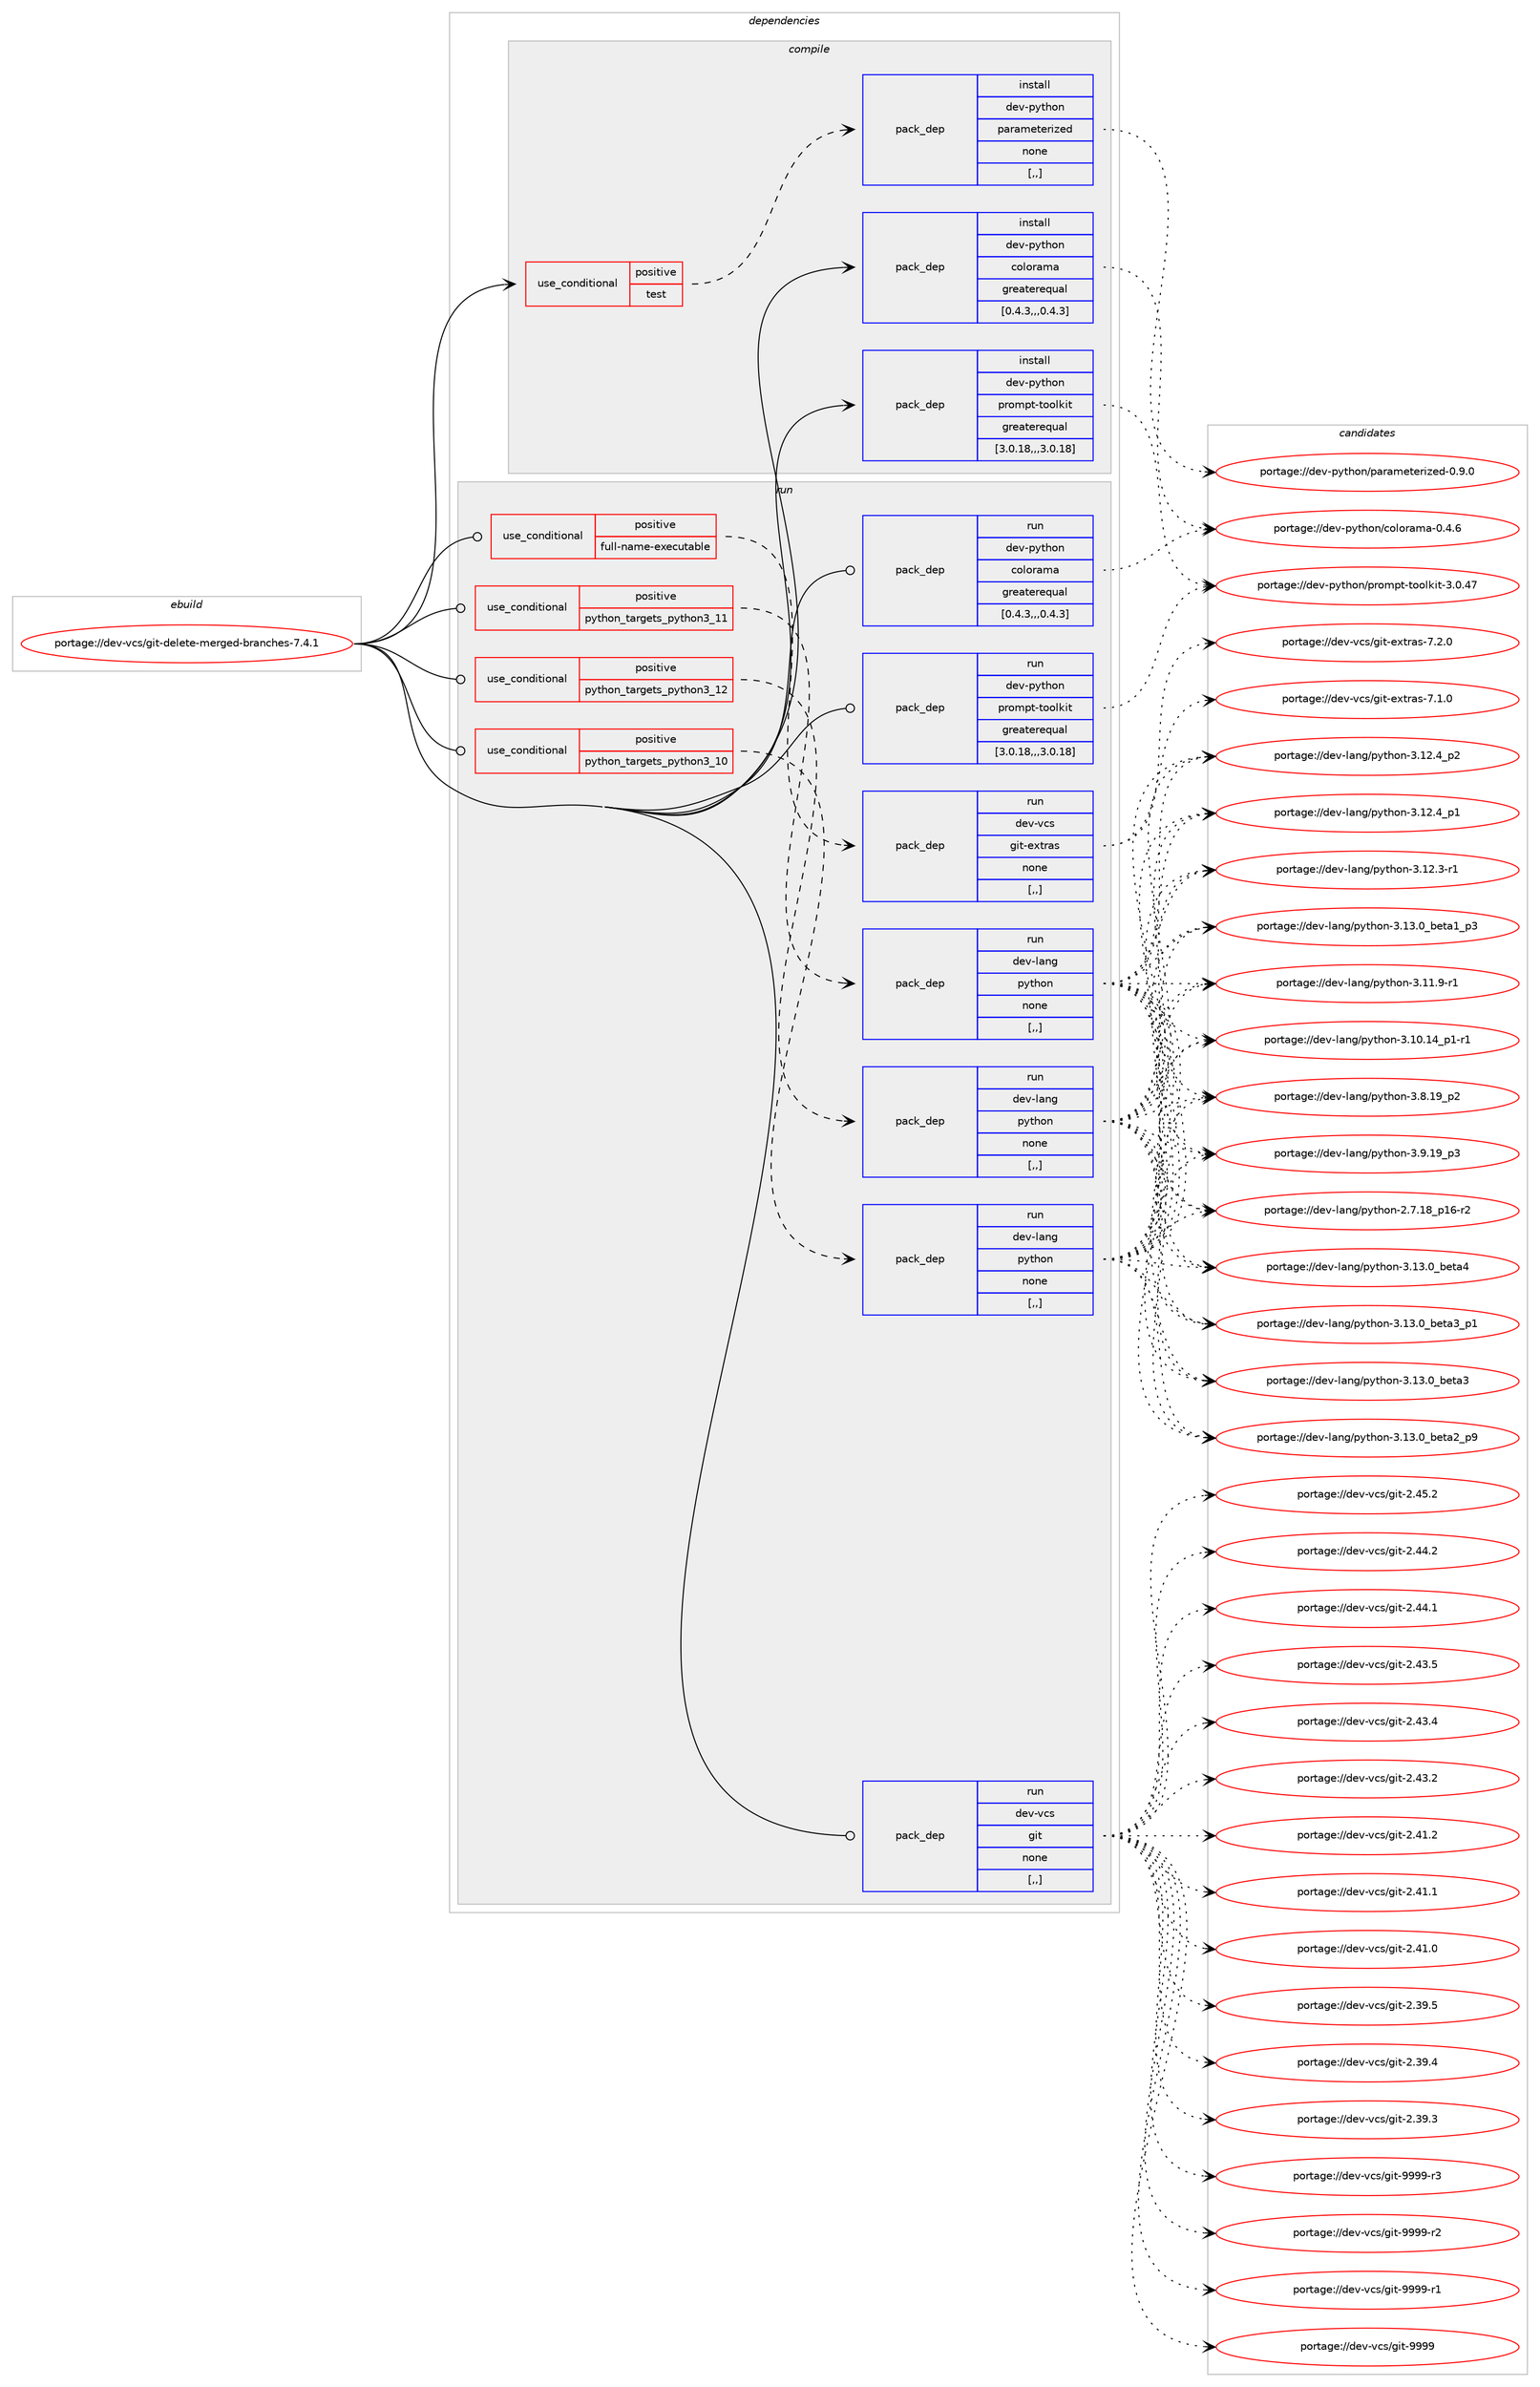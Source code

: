 digraph prolog {

# *************
# Graph options
# *************

newrank=true;
concentrate=true;
compound=true;
graph [rankdir=LR,fontname=Helvetica,fontsize=10,ranksep=1.5];#, ranksep=2.5, nodesep=0.2];
edge  [arrowhead=vee];
node  [fontname=Helvetica,fontsize=10];

# **********
# The ebuild
# **********

subgraph cluster_leftcol {
color=gray;
label=<<i>ebuild</i>>;
id [label="portage://dev-vcs/git-delete-merged-branches-7.4.1", color=red, width=4, href="../dev-vcs/git-delete-merged-branches-7.4.1.svg"];
}

# ****************
# The dependencies
# ****************

subgraph cluster_midcol {
color=gray;
label=<<i>dependencies</i>>;
subgraph cluster_compile {
fillcolor="#eeeeee";
style=filled;
label=<<i>compile</i>>;
subgraph cond62472 {
dependency222165 [label=<<TABLE BORDER="0" CELLBORDER="1" CELLSPACING="0" CELLPADDING="4"><TR><TD ROWSPAN="3" CELLPADDING="10">use_conditional</TD></TR><TR><TD>positive</TD></TR><TR><TD>test</TD></TR></TABLE>>, shape=none, color=red];
subgraph pack158231 {
dependency222166 [label=<<TABLE BORDER="0" CELLBORDER="1" CELLSPACING="0" CELLPADDING="4" WIDTH="220"><TR><TD ROWSPAN="6" CELLPADDING="30">pack_dep</TD></TR><TR><TD WIDTH="110">install</TD></TR><TR><TD>dev-python</TD></TR><TR><TD>parameterized</TD></TR><TR><TD>none</TD></TR><TR><TD>[,,]</TD></TR></TABLE>>, shape=none, color=blue];
}
dependency222165:e -> dependency222166:w [weight=20,style="dashed",arrowhead="vee"];
}
id:e -> dependency222165:w [weight=20,style="solid",arrowhead="vee"];
subgraph pack158232 {
dependency222167 [label=<<TABLE BORDER="0" CELLBORDER="1" CELLSPACING="0" CELLPADDING="4" WIDTH="220"><TR><TD ROWSPAN="6" CELLPADDING="30">pack_dep</TD></TR><TR><TD WIDTH="110">install</TD></TR><TR><TD>dev-python</TD></TR><TR><TD>colorama</TD></TR><TR><TD>greaterequal</TD></TR><TR><TD>[0.4.3,,,0.4.3]</TD></TR></TABLE>>, shape=none, color=blue];
}
id:e -> dependency222167:w [weight=20,style="solid",arrowhead="vee"];
subgraph pack158233 {
dependency222168 [label=<<TABLE BORDER="0" CELLBORDER="1" CELLSPACING="0" CELLPADDING="4" WIDTH="220"><TR><TD ROWSPAN="6" CELLPADDING="30">pack_dep</TD></TR><TR><TD WIDTH="110">install</TD></TR><TR><TD>dev-python</TD></TR><TR><TD>prompt-toolkit</TD></TR><TR><TD>greaterequal</TD></TR><TR><TD>[3.0.18,,,3.0.18]</TD></TR></TABLE>>, shape=none, color=blue];
}
id:e -> dependency222168:w [weight=20,style="solid",arrowhead="vee"];
}
subgraph cluster_compileandrun {
fillcolor="#eeeeee";
style=filled;
label=<<i>compile and run</i>>;
}
subgraph cluster_run {
fillcolor="#eeeeee";
style=filled;
label=<<i>run</i>>;
subgraph cond62473 {
dependency222169 [label=<<TABLE BORDER="0" CELLBORDER="1" CELLSPACING="0" CELLPADDING="4"><TR><TD ROWSPAN="3" CELLPADDING="10">use_conditional</TD></TR><TR><TD>positive</TD></TR><TR><TD>full-name-executable</TD></TR></TABLE>>, shape=none, color=red];
subgraph pack158234 {
dependency222170 [label=<<TABLE BORDER="0" CELLBORDER="1" CELLSPACING="0" CELLPADDING="4" WIDTH="220"><TR><TD ROWSPAN="6" CELLPADDING="30">pack_dep</TD></TR><TR><TD WIDTH="110">run</TD></TR><TR><TD>dev-vcs</TD></TR><TR><TD>git-extras</TD></TR><TR><TD>none</TD></TR><TR><TD>[,,]</TD></TR></TABLE>>, shape=none, color=blue];
}
dependency222169:e -> dependency222170:w [weight=20,style="dashed",arrowhead="vee"];
}
id:e -> dependency222169:w [weight=20,style="solid",arrowhead="odot"];
subgraph cond62474 {
dependency222171 [label=<<TABLE BORDER="0" CELLBORDER="1" CELLSPACING="0" CELLPADDING="4"><TR><TD ROWSPAN="3" CELLPADDING="10">use_conditional</TD></TR><TR><TD>positive</TD></TR><TR><TD>python_targets_python3_10</TD></TR></TABLE>>, shape=none, color=red];
subgraph pack158235 {
dependency222172 [label=<<TABLE BORDER="0" CELLBORDER="1" CELLSPACING="0" CELLPADDING="4" WIDTH="220"><TR><TD ROWSPAN="6" CELLPADDING="30">pack_dep</TD></TR><TR><TD WIDTH="110">run</TD></TR><TR><TD>dev-lang</TD></TR><TR><TD>python</TD></TR><TR><TD>none</TD></TR><TR><TD>[,,]</TD></TR></TABLE>>, shape=none, color=blue];
}
dependency222171:e -> dependency222172:w [weight=20,style="dashed",arrowhead="vee"];
}
id:e -> dependency222171:w [weight=20,style="solid",arrowhead="odot"];
subgraph cond62475 {
dependency222173 [label=<<TABLE BORDER="0" CELLBORDER="1" CELLSPACING="0" CELLPADDING="4"><TR><TD ROWSPAN="3" CELLPADDING="10">use_conditional</TD></TR><TR><TD>positive</TD></TR><TR><TD>python_targets_python3_11</TD></TR></TABLE>>, shape=none, color=red];
subgraph pack158236 {
dependency222174 [label=<<TABLE BORDER="0" CELLBORDER="1" CELLSPACING="0" CELLPADDING="4" WIDTH="220"><TR><TD ROWSPAN="6" CELLPADDING="30">pack_dep</TD></TR><TR><TD WIDTH="110">run</TD></TR><TR><TD>dev-lang</TD></TR><TR><TD>python</TD></TR><TR><TD>none</TD></TR><TR><TD>[,,]</TD></TR></TABLE>>, shape=none, color=blue];
}
dependency222173:e -> dependency222174:w [weight=20,style="dashed",arrowhead="vee"];
}
id:e -> dependency222173:w [weight=20,style="solid",arrowhead="odot"];
subgraph cond62476 {
dependency222175 [label=<<TABLE BORDER="0" CELLBORDER="1" CELLSPACING="0" CELLPADDING="4"><TR><TD ROWSPAN="3" CELLPADDING="10">use_conditional</TD></TR><TR><TD>positive</TD></TR><TR><TD>python_targets_python3_12</TD></TR></TABLE>>, shape=none, color=red];
subgraph pack158237 {
dependency222176 [label=<<TABLE BORDER="0" CELLBORDER="1" CELLSPACING="0" CELLPADDING="4" WIDTH="220"><TR><TD ROWSPAN="6" CELLPADDING="30">pack_dep</TD></TR><TR><TD WIDTH="110">run</TD></TR><TR><TD>dev-lang</TD></TR><TR><TD>python</TD></TR><TR><TD>none</TD></TR><TR><TD>[,,]</TD></TR></TABLE>>, shape=none, color=blue];
}
dependency222175:e -> dependency222176:w [weight=20,style="dashed",arrowhead="vee"];
}
id:e -> dependency222175:w [weight=20,style="solid",arrowhead="odot"];
subgraph pack158238 {
dependency222177 [label=<<TABLE BORDER="0" CELLBORDER="1" CELLSPACING="0" CELLPADDING="4" WIDTH="220"><TR><TD ROWSPAN="6" CELLPADDING="30">pack_dep</TD></TR><TR><TD WIDTH="110">run</TD></TR><TR><TD>dev-python</TD></TR><TR><TD>colorama</TD></TR><TR><TD>greaterequal</TD></TR><TR><TD>[0.4.3,,,0.4.3]</TD></TR></TABLE>>, shape=none, color=blue];
}
id:e -> dependency222177:w [weight=20,style="solid",arrowhead="odot"];
subgraph pack158239 {
dependency222178 [label=<<TABLE BORDER="0" CELLBORDER="1" CELLSPACING="0" CELLPADDING="4" WIDTH="220"><TR><TD ROWSPAN="6" CELLPADDING="30">pack_dep</TD></TR><TR><TD WIDTH="110">run</TD></TR><TR><TD>dev-python</TD></TR><TR><TD>prompt-toolkit</TD></TR><TR><TD>greaterequal</TD></TR><TR><TD>[3.0.18,,,3.0.18]</TD></TR></TABLE>>, shape=none, color=blue];
}
id:e -> dependency222178:w [weight=20,style="solid",arrowhead="odot"];
subgraph pack158240 {
dependency222179 [label=<<TABLE BORDER="0" CELLBORDER="1" CELLSPACING="0" CELLPADDING="4" WIDTH="220"><TR><TD ROWSPAN="6" CELLPADDING="30">pack_dep</TD></TR><TR><TD WIDTH="110">run</TD></TR><TR><TD>dev-vcs</TD></TR><TR><TD>git</TD></TR><TR><TD>none</TD></TR><TR><TD>[,,]</TD></TR></TABLE>>, shape=none, color=blue];
}
id:e -> dependency222179:w [weight=20,style="solid",arrowhead="odot"];
}
}

# **************
# The candidates
# **************

subgraph cluster_choices {
rank=same;
color=gray;
label=<<i>candidates</i>>;

subgraph choice158231 {
color=black;
nodesep=1;
choice10010111845112121116104111110471129711497109101116101114105122101100454846574648 [label="portage://dev-python/parameterized-0.9.0", color=red, width=4,href="../dev-python/parameterized-0.9.0.svg"];
dependency222166:e -> choice10010111845112121116104111110471129711497109101116101114105122101100454846574648:w [style=dotted,weight="100"];
}
subgraph choice158232 {
color=black;
nodesep=1;
choice1001011184511212111610411111047991111081111149710997454846524654 [label="portage://dev-python/colorama-0.4.6", color=red, width=4,href="../dev-python/colorama-0.4.6.svg"];
dependency222167:e -> choice1001011184511212111610411111047991111081111149710997454846524654:w [style=dotted,weight="100"];
}
subgraph choice158233 {
color=black;
nodesep=1;
choice10010111845112121116104111110471121141111091121164511611111110810710511645514648465255 [label="portage://dev-python/prompt-toolkit-3.0.47", color=red, width=4,href="../dev-python/prompt-toolkit-3.0.47.svg"];
dependency222168:e -> choice10010111845112121116104111110471121141111091121164511611111110810710511645514648465255:w [style=dotted,weight="100"];
}
subgraph choice158234 {
color=black;
nodesep=1;
choice1001011184511899115471031051164510112011611497115455546504648 [label="portage://dev-vcs/git-extras-7.2.0", color=red, width=4,href="../dev-vcs/git-extras-7.2.0.svg"];
choice1001011184511899115471031051164510112011611497115455546494648 [label="portage://dev-vcs/git-extras-7.1.0", color=red, width=4,href="../dev-vcs/git-extras-7.1.0.svg"];
dependency222170:e -> choice1001011184511899115471031051164510112011611497115455546504648:w [style=dotted,weight="100"];
dependency222170:e -> choice1001011184511899115471031051164510112011611497115455546494648:w [style=dotted,weight="100"];
}
subgraph choice158235 {
color=black;
nodesep=1;
choice1001011184510897110103471121211161041111104551464951464895981011169752 [label="portage://dev-lang/python-3.13.0_beta4", color=red, width=4,href="../dev-lang/python-3.13.0_beta4.svg"];
choice10010111845108971101034711212111610411111045514649514648959810111697519511249 [label="portage://dev-lang/python-3.13.0_beta3_p1", color=red, width=4,href="../dev-lang/python-3.13.0_beta3_p1.svg"];
choice1001011184510897110103471121211161041111104551464951464895981011169751 [label="portage://dev-lang/python-3.13.0_beta3", color=red, width=4,href="../dev-lang/python-3.13.0_beta3.svg"];
choice10010111845108971101034711212111610411111045514649514648959810111697509511257 [label="portage://dev-lang/python-3.13.0_beta2_p9", color=red, width=4,href="../dev-lang/python-3.13.0_beta2_p9.svg"];
choice10010111845108971101034711212111610411111045514649514648959810111697499511251 [label="portage://dev-lang/python-3.13.0_beta1_p3", color=red, width=4,href="../dev-lang/python-3.13.0_beta1_p3.svg"];
choice100101118451089711010347112121116104111110455146495046529511250 [label="portage://dev-lang/python-3.12.4_p2", color=red, width=4,href="../dev-lang/python-3.12.4_p2.svg"];
choice100101118451089711010347112121116104111110455146495046529511249 [label="portage://dev-lang/python-3.12.4_p1", color=red, width=4,href="../dev-lang/python-3.12.4_p1.svg"];
choice100101118451089711010347112121116104111110455146495046514511449 [label="portage://dev-lang/python-3.12.3-r1", color=red, width=4,href="../dev-lang/python-3.12.3-r1.svg"];
choice100101118451089711010347112121116104111110455146494946574511449 [label="portage://dev-lang/python-3.11.9-r1", color=red, width=4,href="../dev-lang/python-3.11.9-r1.svg"];
choice100101118451089711010347112121116104111110455146494846495295112494511449 [label="portage://dev-lang/python-3.10.14_p1-r1", color=red, width=4,href="../dev-lang/python-3.10.14_p1-r1.svg"];
choice100101118451089711010347112121116104111110455146574649579511251 [label="portage://dev-lang/python-3.9.19_p3", color=red, width=4,href="../dev-lang/python-3.9.19_p3.svg"];
choice100101118451089711010347112121116104111110455146564649579511250 [label="portage://dev-lang/python-3.8.19_p2", color=red, width=4,href="../dev-lang/python-3.8.19_p2.svg"];
choice100101118451089711010347112121116104111110455046554649569511249544511450 [label="portage://dev-lang/python-2.7.18_p16-r2", color=red, width=4,href="../dev-lang/python-2.7.18_p16-r2.svg"];
dependency222172:e -> choice1001011184510897110103471121211161041111104551464951464895981011169752:w [style=dotted,weight="100"];
dependency222172:e -> choice10010111845108971101034711212111610411111045514649514648959810111697519511249:w [style=dotted,weight="100"];
dependency222172:e -> choice1001011184510897110103471121211161041111104551464951464895981011169751:w [style=dotted,weight="100"];
dependency222172:e -> choice10010111845108971101034711212111610411111045514649514648959810111697509511257:w [style=dotted,weight="100"];
dependency222172:e -> choice10010111845108971101034711212111610411111045514649514648959810111697499511251:w [style=dotted,weight="100"];
dependency222172:e -> choice100101118451089711010347112121116104111110455146495046529511250:w [style=dotted,weight="100"];
dependency222172:e -> choice100101118451089711010347112121116104111110455146495046529511249:w [style=dotted,weight="100"];
dependency222172:e -> choice100101118451089711010347112121116104111110455146495046514511449:w [style=dotted,weight="100"];
dependency222172:e -> choice100101118451089711010347112121116104111110455146494946574511449:w [style=dotted,weight="100"];
dependency222172:e -> choice100101118451089711010347112121116104111110455146494846495295112494511449:w [style=dotted,weight="100"];
dependency222172:e -> choice100101118451089711010347112121116104111110455146574649579511251:w [style=dotted,weight="100"];
dependency222172:e -> choice100101118451089711010347112121116104111110455146564649579511250:w [style=dotted,weight="100"];
dependency222172:e -> choice100101118451089711010347112121116104111110455046554649569511249544511450:w [style=dotted,weight="100"];
}
subgraph choice158236 {
color=black;
nodesep=1;
choice1001011184510897110103471121211161041111104551464951464895981011169752 [label="portage://dev-lang/python-3.13.0_beta4", color=red, width=4,href="../dev-lang/python-3.13.0_beta4.svg"];
choice10010111845108971101034711212111610411111045514649514648959810111697519511249 [label="portage://dev-lang/python-3.13.0_beta3_p1", color=red, width=4,href="../dev-lang/python-3.13.0_beta3_p1.svg"];
choice1001011184510897110103471121211161041111104551464951464895981011169751 [label="portage://dev-lang/python-3.13.0_beta3", color=red, width=4,href="../dev-lang/python-3.13.0_beta3.svg"];
choice10010111845108971101034711212111610411111045514649514648959810111697509511257 [label="portage://dev-lang/python-3.13.0_beta2_p9", color=red, width=4,href="../dev-lang/python-3.13.0_beta2_p9.svg"];
choice10010111845108971101034711212111610411111045514649514648959810111697499511251 [label="portage://dev-lang/python-3.13.0_beta1_p3", color=red, width=4,href="../dev-lang/python-3.13.0_beta1_p3.svg"];
choice100101118451089711010347112121116104111110455146495046529511250 [label="portage://dev-lang/python-3.12.4_p2", color=red, width=4,href="../dev-lang/python-3.12.4_p2.svg"];
choice100101118451089711010347112121116104111110455146495046529511249 [label="portage://dev-lang/python-3.12.4_p1", color=red, width=4,href="../dev-lang/python-3.12.4_p1.svg"];
choice100101118451089711010347112121116104111110455146495046514511449 [label="portage://dev-lang/python-3.12.3-r1", color=red, width=4,href="../dev-lang/python-3.12.3-r1.svg"];
choice100101118451089711010347112121116104111110455146494946574511449 [label="portage://dev-lang/python-3.11.9-r1", color=red, width=4,href="../dev-lang/python-3.11.9-r1.svg"];
choice100101118451089711010347112121116104111110455146494846495295112494511449 [label="portage://dev-lang/python-3.10.14_p1-r1", color=red, width=4,href="../dev-lang/python-3.10.14_p1-r1.svg"];
choice100101118451089711010347112121116104111110455146574649579511251 [label="portage://dev-lang/python-3.9.19_p3", color=red, width=4,href="../dev-lang/python-3.9.19_p3.svg"];
choice100101118451089711010347112121116104111110455146564649579511250 [label="portage://dev-lang/python-3.8.19_p2", color=red, width=4,href="../dev-lang/python-3.8.19_p2.svg"];
choice100101118451089711010347112121116104111110455046554649569511249544511450 [label="portage://dev-lang/python-2.7.18_p16-r2", color=red, width=4,href="../dev-lang/python-2.7.18_p16-r2.svg"];
dependency222174:e -> choice1001011184510897110103471121211161041111104551464951464895981011169752:w [style=dotted,weight="100"];
dependency222174:e -> choice10010111845108971101034711212111610411111045514649514648959810111697519511249:w [style=dotted,weight="100"];
dependency222174:e -> choice1001011184510897110103471121211161041111104551464951464895981011169751:w [style=dotted,weight="100"];
dependency222174:e -> choice10010111845108971101034711212111610411111045514649514648959810111697509511257:w [style=dotted,weight="100"];
dependency222174:e -> choice10010111845108971101034711212111610411111045514649514648959810111697499511251:w [style=dotted,weight="100"];
dependency222174:e -> choice100101118451089711010347112121116104111110455146495046529511250:w [style=dotted,weight="100"];
dependency222174:e -> choice100101118451089711010347112121116104111110455146495046529511249:w [style=dotted,weight="100"];
dependency222174:e -> choice100101118451089711010347112121116104111110455146495046514511449:w [style=dotted,weight="100"];
dependency222174:e -> choice100101118451089711010347112121116104111110455146494946574511449:w [style=dotted,weight="100"];
dependency222174:e -> choice100101118451089711010347112121116104111110455146494846495295112494511449:w [style=dotted,weight="100"];
dependency222174:e -> choice100101118451089711010347112121116104111110455146574649579511251:w [style=dotted,weight="100"];
dependency222174:e -> choice100101118451089711010347112121116104111110455146564649579511250:w [style=dotted,weight="100"];
dependency222174:e -> choice100101118451089711010347112121116104111110455046554649569511249544511450:w [style=dotted,weight="100"];
}
subgraph choice158237 {
color=black;
nodesep=1;
choice1001011184510897110103471121211161041111104551464951464895981011169752 [label="portage://dev-lang/python-3.13.0_beta4", color=red, width=4,href="../dev-lang/python-3.13.0_beta4.svg"];
choice10010111845108971101034711212111610411111045514649514648959810111697519511249 [label="portage://dev-lang/python-3.13.0_beta3_p1", color=red, width=4,href="../dev-lang/python-3.13.0_beta3_p1.svg"];
choice1001011184510897110103471121211161041111104551464951464895981011169751 [label="portage://dev-lang/python-3.13.0_beta3", color=red, width=4,href="../dev-lang/python-3.13.0_beta3.svg"];
choice10010111845108971101034711212111610411111045514649514648959810111697509511257 [label="portage://dev-lang/python-3.13.0_beta2_p9", color=red, width=4,href="../dev-lang/python-3.13.0_beta2_p9.svg"];
choice10010111845108971101034711212111610411111045514649514648959810111697499511251 [label="portage://dev-lang/python-3.13.0_beta1_p3", color=red, width=4,href="../dev-lang/python-3.13.0_beta1_p3.svg"];
choice100101118451089711010347112121116104111110455146495046529511250 [label="portage://dev-lang/python-3.12.4_p2", color=red, width=4,href="../dev-lang/python-3.12.4_p2.svg"];
choice100101118451089711010347112121116104111110455146495046529511249 [label="portage://dev-lang/python-3.12.4_p1", color=red, width=4,href="../dev-lang/python-3.12.4_p1.svg"];
choice100101118451089711010347112121116104111110455146495046514511449 [label="portage://dev-lang/python-3.12.3-r1", color=red, width=4,href="../dev-lang/python-3.12.3-r1.svg"];
choice100101118451089711010347112121116104111110455146494946574511449 [label="portage://dev-lang/python-3.11.9-r1", color=red, width=4,href="../dev-lang/python-3.11.9-r1.svg"];
choice100101118451089711010347112121116104111110455146494846495295112494511449 [label="portage://dev-lang/python-3.10.14_p1-r1", color=red, width=4,href="../dev-lang/python-3.10.14_p1-r1.svg"];
choice100101118451089711010347112121116104111110455146574649579511251 [label="portage://dev-lang/python-3.9.19_p3", color=red, width=4,href="../dev-lang/python-3.9.19_p3.svg"];
choice100101118451089711010347112121116104111110455146564649579511250 [label="portage://dev-lang/python-3.8.19_p2", color=red, width=4,href="../dev-lang/python-3.8.19_p2.svg"];
choice100101118451089711010347112121116104111110455046554649569511249544511450 [label="portage://dev-lang/python-2.7.18_p16-r2", color=red, width=4,href="../dev-lang/python-2.7.18_p16-r2.svg"];
dependency222176:e -> choice1001011184510897110103471121211161041111104551464951464895981011169752:w [style=dotted,weight="100"];
dependency222176:e -> choice10010111845108971101034711212111610411111045514649514648959810111697519511249:w [style=dotted,weight="100"];
dependency222176:e -> choice1001011184510897110103471121211161041111104551464951464895981011169751:w [style=dotted,weight="100"];
dependency222176:e -> choice10010111845108971101034711212111610411111045514649514648959810111697509511257:w [style=dotted,weight="100"];
dependency222176:e -> choice10010111845108971101034711212111610411111045514649514648959810111697499511251:w [style=dotted,weight="100"];
dependency222176:e -> choice100101118451089711010347112121116104111110455146495046529511250:w [style=dotted,weight="100"];
dependency222176:e -> choice100101118451089711010347112121116104111110455146495046529511249:w [style=dotted,weight="100"];
dependency222176:e -> choice100101118451089711010347112121116104111110455146495046514511449:w [style=dotted,weight="100"];
dependency222176:e -> choice100101118451089711010347112121116104111110455146494946574511449:w [style=dotted,weight="100"];
dependency222176:e -> choice100101118451089711010347112121116104111110455146494846495295112494511449:w [style=dotted,weight="100"];
dependency222176:e -> choice100101118451089711010347112121116104111110455146574649579511251:w [style=dotted,weight="100"];
dependency222176:e -> choice100101118451089711010347112121116104111110455146564649579511250:w [style=dotted,weight="100"];
dependency222176:e -> choice100101118451089711010347112121116104111110455046554649569511249544511450:w [style=dotted,weight="100"];
}
subgraph choice158238 {
color=black;
nodesep=1;
choice1001011184511212111610411111047991111081111149710997454846524654 [label="portage://dev-python/colorama-0.4.6", color=red, width=4,href="../dev-python/colorama-0.4.6.svg"];
dependency222177:e -> choice1001011184511212111610411111047991111081111149710997454846524654:w [style=dotted,weight="100"];
}
subgraph choice158239 {
color=black;
nodesep=1;
choice10010111845112121116104111110471121141111091121164511611111110810710511645514648465255 [label="portage://dev-python/prompt-toolkit-3.0.47", color=red, width=4,href="../dev-python/prompt-toolkit-3.0.47.svg"];
dependency222178:e -> choice10010111845112121116104111110471121141111091121164511611111110810710511645514648465255:w [style=dotted,weight="100"];
}
subgraph choice158240 {
color=black;
nodesep=1;
choice10010111845118991154710310511645575757574511451 [label="portage://dev-vcs/git-9999-r3", color=red, width=4,href="../dev-vcs/git-9999-r3.svg"];
choice10010111845118991154710310511645575757574511450 [label="portage://dev-vcs/git-9999-r2", color=red, width=4,href="../dev-vcs/git-9999-r2.svg"];
choice10010111845118991154710310511645575757574511449 [label="portage://dev-vcs/git-9999-r1", color=red, width=4,href="../dev-vcs/git-9999-r1.svg"];
choice1001011184511899115471031051164557575757 [label="portage://dev-vcs/git-9999", color=red, width=4,href="../dev-vcs/git-9999.svg"];
choice10010111845118991154710310511645504652534650 [label="portage://dev-vcs/git-2.45.2", color=red, width=4,href="../dev-vcs/git-2.45.2.svg"];
choice10010111845118991154710310511645504652524650 [label="portage://dev-vcs/git-2.44.2", color=red, width=4,href="../dev-vcs/git-2.44.2.svg"];
choice10010111845118991154710310511645504652524649 [label="portage://dev-vcs/git-2.44.1", color=red, width=4,href="../dev-vcs/git-2.44.1.svg"];
choice10010111845118991154710310511645504652514653 [label="portage://dev-vcs/git-2.43.5", color=red, width=4,href="../dev-vcs/git-2.43.5.svg"];
choice10010111845118991154710310511645504652514652 [label="portage://dev-vcs/git-2.43.4", color=red, width=4,href="../dev-vcs/git-2.43.4.svg"];
choice10010111845118991154710310511645504652514650 [label="portage://dev-vcs/git-2.43.2", color=red, width=4,href="../dev-vcs/git-2.43.2.svg"];
choice10010111845118991154710310511645504652494650 [label="portage://dev-vcs/git-2.41.2", color=red, width=4,href="../dev-vcs/git-2.41.2.svg"];
choice10010111845118991154710310511645504652494649 [label="portage://dev-vcs/git-2.41.1", color=red, width=4,href="../dev-vcs/git-2.41.1.svg"];
choice10010111845118991154710310511645504652494648 [label="portage://dev-vcs/git-2.41.0", color=red, width=4,href="../dev-vcs/git-2.41.0.svg"];
choice10010111845118991154710310511645504651574653 [label="portage://dev-vcs/git-2.39.5", color=red, width=4,href="../dev-vcs/git-2.39.5.svg"];
choice10010111845118991154710310511645504651574652 [label="portage://dev-vcs/git-2.39.4", color=red, width=4,href="../dev-vcs/git-2.39.4.svg"];
choice10010111845118991154710310511645504651574651 [label="portage://dev-vcs/git-2.39.3", color=red, width=4,href="../dev-vcs/git-2.39.3.svg"];
dependency222179:e -> choice10010111845118991154710310511645575757574511451:w [style=dotted,weight="100"];
dependency222179:e -> choice10010111845118991154710310511645575757574511450:w [style=dotted,weight="100"];
dependency222179:e -> choice10010111845118991154710310511645575757574511449:w [style=dotted,weight="100"];
dependency222179:e -> choice1001011184511899115471031051164557575757:w [style=dotted,weight="100"];
dependency222179:e -> choice10010111845118991154710310511645504652534650:w [style=dotted,weight="100"];
dependency222179:e -> choice10010111845118991154710310511645504652524650:w [style=dotted,weight="100"];
dependency222179:e -> choice10010111845118991154710310511645504652524649:w [style=dotted,weight="100"];
dependency222179:e -> choice10010111845118991154710310511645504652514653:w [style=dotted,weight="100"];
dependency222179:e -> choice10010111845118991154710310511645504652514652:w [style=dotted,weight="100"];
dependency222179:e -> choice10010111845118991154710310511645504652514650:w [style=dotted,weight="100"];
dependency222179:e -> choice10010111845118991154710310511645504652494650:w [style=dotted,weight="100"];
dependency222179:e -> choice10010111845118991154710310511645504652494649:w [style=dotted,weight="100"];
dependency222179:e -> choice10010111845118991154710310511645504652494648:w [style=dotted,weight="100"];
dependency222179:e -> choice10010111845118991154710310511645504651574653:w [style=dotted,weight="100"];
dependency222179:e -> choice10010111845118991154710310511645504651574652:w [style=dotted,weight="100"];
dependency222179:e -> choice10010111845118991154710310511645504651574651:w [style=dotted,weight="100"];
}
}

}
